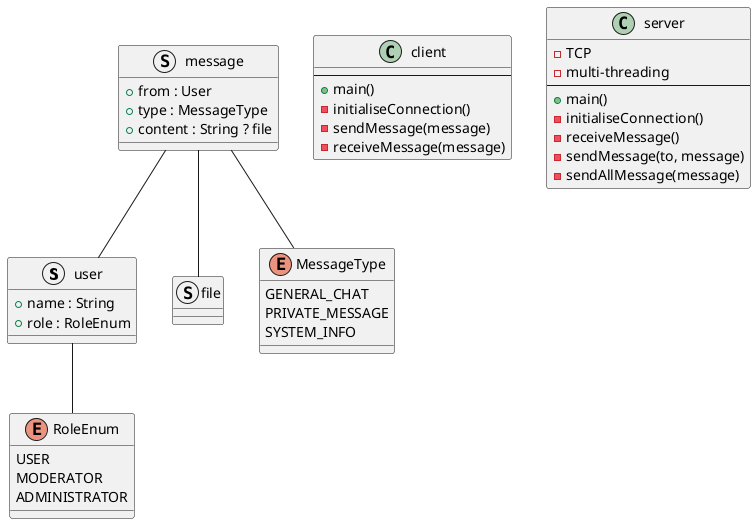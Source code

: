 @startuml

struct user
{
  + name : String
  + role : RoleEnum
}

struct message
{
  + from : User
  + type : MessageType
  + content : String ? file
}

struct file
{
}


class client
{
 --
 + main()
 - initialiseConnection()
 - sendMessage(message)
 - receiveMessage(message) 
}

class server
{
 - TCP
 - multi-threading
 --
 + main()
 - initialiseConnection()
 - receiveMessage()
 - sendMessage(to, message)
 - sendAllMessage(message)
}

enum RoleEnum
{
  USER
  MODERATOR
  ADMINISTRATOR
}

enum MessageType
{
  GENERAL_CHAT
  PRIVATE_MESSAGE
  SYSTEM_INFO
}

message -- MessageType
message -- user
message -- file

user -- RoleEnum

@enduml